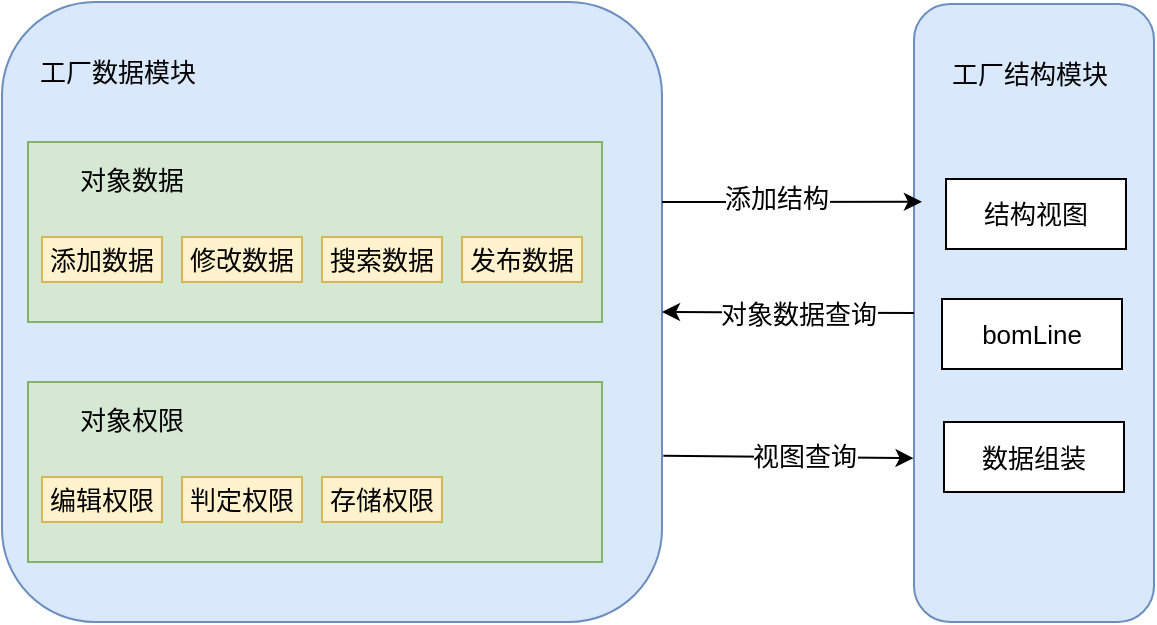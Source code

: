 <mxfile version="16.0.0" type="github">
  <diagram id="prtHgNgQTEPvFCAcTncT" name="Page-1">
    <mxGraphModel dx="916" dy="595" grid="1" gridSize="10" guides="1" tooltips="1" connect="1" arrows="1" fold="1" page="1" pageScale="1" pageWidth="827" pageHeight="1169" math="0" shadow="0">
      <root>
        <mxCell id="0" />
        <mxCell id="1" parent="0" />
        <mxCell id="t1jZ-Oc3Oe0Yy_XyvYZ5-1" value="" style="rounded=1;whiteSpace=wrap;html=1;fillColor=#dae8fc;strokeColor=#6c8ebf;" vertex="1" parent="1">
          <mxGeometry x="80" y="80" width="330" height="310" as="geometry" />
        </mxCell>
        <mxCell id="t1jZ-Oc3Oe0Yy_XyvYZ5-2" value="工厂数据模块" style="rounded=0;whiteSpace=wrap;html=1;fontSize=13;strokeColor=none;fillColor=#dae8fc;" vertex="1" parent="1">
          <mxGeometry x="93" y="100" width="90" height="30" as="geometry" />
        </mxCell>
        <mxCell id="t1jZ-Oc3Oe0Yy_XyvYZ5-3" value="" style="rounded=1;whiteSpace=wrap;html=1;fillColor=#dae8fc;strokeColor=#6c8ebf;" vertex="1" parent="1">
          <mxGeometry x="536" y="81" width="120" height="309" as="geometry" />
        </mxCell>
        <mxCell id="t1jZ-Oc3Oe0Yy_XyvYZ5-4" value="工厂结构模块" style="rounded=0;whiteSpace=wrap;html=1;fontSize=13;strokeColor=none;fillColor=#dae8fc;" vertex="1" parent="1">
          <mxGeometry x="549" y="101" width="90" height="30" as="geometry" />
        </mxCell>
        <mxCell id="t1jZ-Oc3Oe0Yy_XyvYZ5-5" value="" style="rounded=0;whiteSpace=wrap;html=1;fontSize=13;fillColor=#d5e8d4;strokeColor=#82b366;" vertex="1" parent="1">
          <mxGeometry x="93" y="150" width="287" height="90" as="geometry" />
        </mxCell>
        <mxCell id="t1jZ-Oc3Oe0Yy_XyvYZ5-6" value="结构视图" style="rounded=0;whiteSpace=wrap;html=1;fontSize=13;" vertex="1" parent="1">
          <mxGeometry x="552" y="168.5" width="90" height="35" as="geometry" />
        </mxCell>
        <mxCell id="t1jZ-Oc3Oe0Yy_XyvYZ5-7" value="bomLine" style="rounded=0;whiteSpace=wrap;html=1;fontSize=13;" vertex="1" parent="1">
          <mxGeometry x="550" y="228.5" width="90" height="35" as="geometry" />
        </mxCell>
        <mxCell id="t1jZ-Oc3Oe0Yy_XyvYZ5-15" value="对象数据" style="rounded=0;whiteSpace=wrap;html=1;fontSize=13;strokeColor=none;fillColor=#d5e8d4;" vertex="1" parent="1">
          <mxGeometry x="100" y="154" width="90" height="30" as="geometry" />
        </mxCell>
        <mxCell id="t1jZ-Oc3Oe0Yy_XyvYZ5-16" value="添加数据" style="rounded=0;whiteSpace=wrap;html=1;fontSize=13;fillColor=#fff2cc;strokeColor=#d6b656;" vertex="1" parent="1">
          <mxGeometry x="100" y="197.5" width="60" height="22.5" as="geometry" />
        </mxCell>
        <mxCell id="t1jZ-Oc3Oe0Yy_XyvYZ5-17" value="搜索数据" style="rounded=0;whiteSpace=wrap;html=1;fontSize=13;fillColor=#fff2cc;strokeColor=#d6b656;" vertex="1" parent="1">
          <mxGeometry x="240" y="197.5" width="60" height="22.5" as="geometry" />
        </mxCell>
        <mxCell id="t1jZ-Oc3Oe0Yy_XyvYZ5-18" value="修改数据" style="rounded=0;whiteSpace=wrap;html=1;fontSize=13;fillColor=#fff2cc;strokeColor=#d6b656;" vertex="1" parent="1">
          <mxGeometry x="170" y="197.5" width="60" height="22.5" as="geometry" />
        </mxCell>
        <mxCell id="t1jZ-Oc3Oe0Yy_XyvYZ5-19" value="发布数据" style="rounded=0;whiteSpace=wrap;html=1;fontSize=13;fillColor=#fff2cc;strokeColor=#d6b656;" vertex="1" parent="1">
          <mxGeometry x="310" y="197.5" width="60" height="22.5" as="geometry" />
        </mxCell>
        <mxCell id="t1jZ-Oc3Oe0Yy_XyvYZ5-24" style="edgeStyle=orthogonalEdgeStyle;rounded=0;orthogonalLoop=1;jettySize=auto;html=1;exitX=0.5;exitY=1;exitDx=0;exitDy=0;fontSize=13;" edge="1" parent="1" source="t1jZ-Oc3Oe0Yy_XyvYZ5-19" target="t1jZ-Oc3Oe0Yy_XyvYZ5-19">
          <mxGeometry relative="1" as="geometry" />
        </mxCell>
        <mxCell id="t1jZ-Oc3Oe0Yy_XyvYZ5-27" value="" style="rounded=0;whiteSpace=wrap;html=1;fontSize=13;fillColor=#d5e8d4;strokeColor=#82b366;" vertex="1" parent="1">
          <mxGeometry x="93" y="270" width="287" height="90" as="geometry" />
        </mxCell>
        <mxCell id="t1jZ-Oc3Oe0Yy_XyvYZ5-28" value="对象权限" style="rounded=0;whiteSpace=wrap;html=1;fontSize=13;strokeColor=none;fillColor=#d5e8d4;" vertex="1" parent="1">
          <mxGeometry x="100" y="274" width="90" height="30" as="geometry" />
        </mxCell>
        <mxCell id="t1jZ-Oc3Oe0Yy_XyvYZ5-29" value="编辑权限" style="rounded=0;whiteSpace=wrap;html=1;fontSize=13;fillColor=#fff2cc;strokeColor=#d6b656;" vertex="1" parent="1">
          <mxGeometry x="100" y="317.5" width="60" height="22.5" as="geometry" />
        </mxCell>
        <mxCell id="t1jZ-Oc3Oe0Yy_XyvYZ5-30" value="存储权限" style="rounded=0;whiteSpace=wrap;html=1;fontSize=13;fillColor=#fff2cc;strokeColor=#d6b656;" vertex="1" parent="1">
          <mxGeometry x="240" y="317.5" width="60" height="22.5" as="geometry" />
        </mxCell>
        <mxCell id="t1jZ-Oc3Oe0Yy_XyvYZ5-31" value="判定权限" style="rounded=0;whiteSpace=wrap;html=1;fontSize=13;fillColor=#fff2cc;strokeColor=#d6b656;" vertex="1" parent="1">
          <mxGeometry x="170" y="317.5" width="60" height="22.5" as="geometry" />
        </mxCell>
        <mxCell id="t1jZ-Oc3Oe0Yy_XyvYZ5-33" style="edgeStyle=orthogonalEdgeStyle;rounded=0;orthogonalLoop=1;jettySize=auto;html=1;exitX=0.5;exitY=1;exitDx=0;exitDy=0;fontSize=13;" edge="1" parent="1">
          <mxGeometry relative="1" as="geometry">
            <mxPoint x="340" y="340" as="sourcePoint" />
            <mxPoint x="340" y="340" as="targetPoint" />
          </mxGeometry>
        </mxCell>
        <mxCell id="t1jZ-Oc3Oe0Yy_XyvYZ5-34" value="数据组装" style="rounded=0;whiteSpace=wrap;html=1;fontSize=13;" vertex="1" parent="1">
          <mxGeometry x="551" y="290" width="90" height="35" as="geometry" />
        </mxCell>
        <mxCell id="t1jZ-Oc3Oe0Yy_XyvYZ5-35" value="" style="endArrow=classic;html=1;rounded=0;fontSize=13;entryX=0.033;entryY=0.32;entryDx=0;entryDy=0;entryPerimeter=0;" edge="1" parent="1" target="t1jZ-Oc3Oe0Yy_XyvYZ5-3">
          <mxGeometry width="50" height="50" relative="1" as="geometry">
            <mxPoint x="410" y="180" as="sourcePoint" />
            <mxPoint x="530" y="180" as="targetPoint" />
          </mxGeometry>
        </mxCell>
        <mxCell id="t1jZ-Oc3Oe0Yy_XyvYZ5-36" value="添加结构" style="edgeLabel;html=1;align=center;verticalAlign=middle;resizable=0;points=[];fontSize=13;" vertex="1" connectable="0" parent="t1jZ-Oc3Oe0Yy_XyvYZ5-35">
          <mxGeometry x="-0.13" y="2" relative="1" as="geometry">
            <mxPoint as="offset" />
          </mxGeometry>
        </mxCell>
        <mxCell id="t1jZ-Oc3Oe0Yy_XyvYZ5-37" value="" style="endArrow=classic;html=1;rounded=0;fontSize=13;exitX=0;exitY=0.5;exitDx=0;exitDy=0;entryX=1;entryY=0.5;entryDx=0;entryDy=0;" edge="1" parent="1" source="t1jZ-Oc3Oe0Yy_XyvYZ5-3" target="t1jZ-Oc3Oe0Yy_XyvYZ5-1">
          <mxGeometry width="50" height="50" relative="1" as="geometry">
            <mxPoint x="450" y="280" as="sourcePoint" />
            <mxPoint x="500" y="230" as="targetPoint" />
          </mxGeometry>
        </mxCell>
        <mxCell id="t1jZ-Oc3Oe0Yy_XyvYZ5-38" value="对象数据查询" style="edgeLabel;html=1;align=center;verticalAlign=middle;resizable=0;points=[];fontSize=13;" vertex="1" connectable="0" parent="t1jZ-Oc3Oe0Yy_XyvYZ5-37">
          <mxGeometry x="-0.083" relative="1" as="geometry">
            <mxPoint as="offset" />
          </mxGeometry>
        </mxCell>
        <mxCell id="t1jZ-Oc3Oe0Yy_XyvYZ5-39" value="" style="endArrow=classic;html=1;rounded=0;fontSize=13;entryX=-0.002;entryY=0.735;entryDx=0;entryDy=0;entryPerimeter=0;exitX=1.002;exitY=0.732;exitDx=0;exitDy=0;exitPerimeter=0;" edge="1" parent="1" source="t1jZ-Oc3Oe0Yy_XyvYZ5-1" target="t1jZ-Oc3Oe0Yy_XyvYZ5-3">
          <mxGeometry width="50" height="50" relative="1" as="geometry">
            <mxPoint x="410" y="350" as="sourcePoint" />
            <mxPoint x="460" y="300" as="targetPoint" />
          </mxGeometry>
        </mxCell>
        <mxCell id="t1jZ-Oc3Oe0Yy_XyvYZ5-40" value="视图查询" style="edgeLabel;html=1;align=center;verticalAlign=middle;resizable=0;points=[];fontSize=13;" vertex="1" connectable="0" parent="t1jZ-Oc3Oe0Yy_XyvYZ5-39">
          <mxGeometry x="0.124" y="1" relative="1" as="geometry">
            <mxPoint as="offset" />
          </mxGeometry>
        </mxCell>
      </root>
    </mxGraphModel>
  </diagram>
</mxfile>
